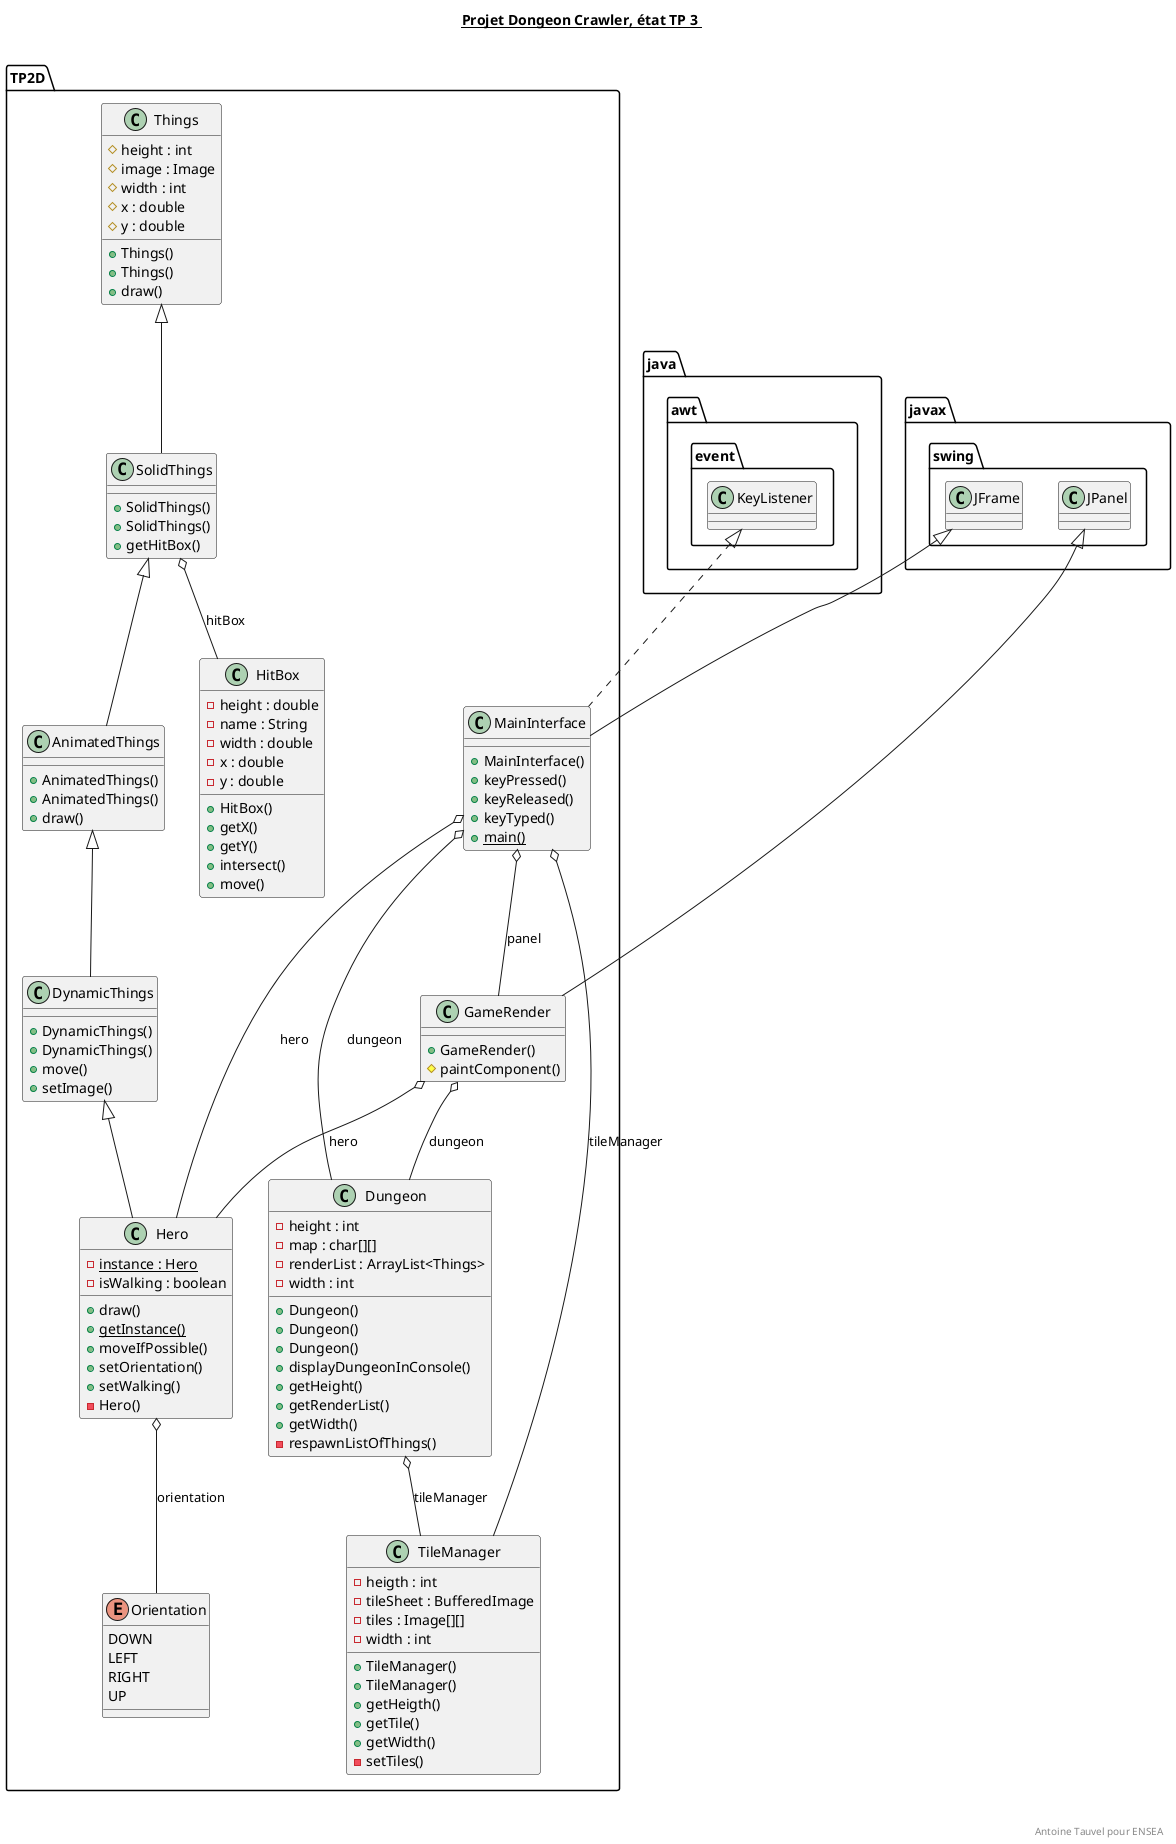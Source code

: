 @startuml

title __Projet Dongeon Crawler, état TP 3 __\n

    namespace TP2D {
      class TP2D.AnimatedThings {
          + AnimatedThings()
          + AnimatedThings()
          + draw()
      }
    }

  

    namespace TP2D {
      class TP2D.Dungeon {
          - height : int
          - map : char[][]
          - renderList : ArrayList<Things>
          - width : int
          + Dungeon()
          + Dungeon()
          + Dungeon()
          + displayDungeonInConsole()
          + getHeight()
          + getRenderList()
          + getWidth()
          - respawnListOfThings()
      }
  }
  

    namespace TP2D {
      class TP2D.DynamicThings {
          + DynamicThings()
          + DynamicThings()
          + move()
          + setImage()
      }
    }


    namespace TP2D {
      class TP2D.GameRender {
          + GameRender()
          # paintComponent()
      }
    }


    namespace TP2D {
      class TP2D.Hero {
          {static} - instance : Hero
          - isWalking : boolean
          + draw()
          {static} + getInstance()
          + moveIfPossible()
          + setOrientation()
          + setWalking()
          - Hero()
      }
    }


    namespace TP2D {
      class TP2D.HitBox {
          - height : double
          - name : String
          - width : double
          - x : double
          - y : double
          + HitBox()
          + getX()
          + getY()
          + intersect()
          + move()
      }
    }


    namespace TP2D {
      class TP2D.MainInterface {
          + MainInterface()
          + keyPressed()
          + keyReleased()
          + keyTyped()
          {static} + main()
      }
    }


    namespace TP2D {
      enum Orientation {
        DOWN
        LEFT
        RIGHT
        UP
      }
    }

namespace TP2D {
      class TP2D.SolidThings {
          + SolidThings()
          + SolidThings()
          + getHitBox()
      }
    }


    namespace TP2D {
      class TP2D.Things {
          # height : int
          # image : Image
          # width : int
          # x : double
          # y : double
          + Things()
          + Things()
          + draw()
      }
    }


    namespace TP2D {
      class TP2D.TileManager {
          - heigth : int
          - tileSheet : BufferedImage
          - tiles : Image[][]
          - width : int
          + TileManager()
          + TileManager()
          + getHeigth()
          + getTile()
          + getWidth()
          - setTiles()
      }
    }


  TP2D.AnimatedThings -up-|> TP2D.SolidThings
  TP2D.Dungeon o-- TP2D.TileManager : tileManager
  TP2D.DynamicThings -up-|> TP2D.AnimatedThings
  TP2D.GameRender -up-|> javax.swing.JPanel
  TP2D.GameRender o-- TP2D.Dungeon : dungeon
  TP2D.GameRender o-- TP2D.Hero : hero
  TP2D.Hero -up-|> TP2D.DynamicThings
  TP2D.Hero o-- TP2D.Orientation : orientation
  TP2D.MainInterface .up.|> java.awt.event.KeyListener
  TP2D.MainInterface -up-|> javax.swing.JFrame
  TP2D.MainInterface o-- TP2D.Dungeon : dungeon
  TP2D.MainInterface o-- TP2D.Hero : hero
  TP2D.MainInterface o-- TP2D.GameRender : panel
  TP2D.MainInterface o-- TP2D.TileManager : tileManager
  TP2D.SolidThings -up-|> TP2D.Things
  TP2D.SolidThings o-- TP2D.HitBox : hitBox


right footer


Antoine Tauvel pour ENSEA
endfooter

@enduml
